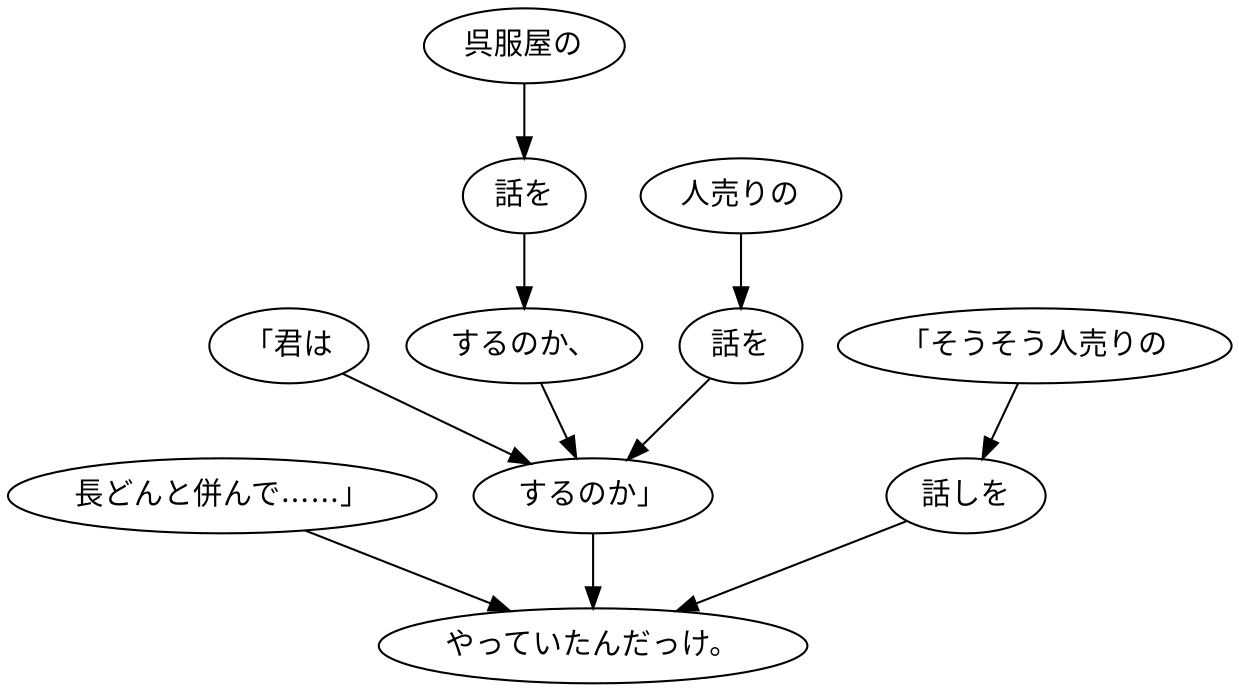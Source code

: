 digraph graph3697 {
	node0 [label="長どんと併んで……」"];
	node1 [label="「君は"];
	node2 [label="呉服屋の"];
	node3 [label="話を"];
	node4 [label="するのか、"];
	node5 [label="人売りの"];
	node6 [label="話を"];
	node7 [label="するのか」"];
	node8 [label="「そうそう人売りの"];
	node9 [label="話しを"];
	node10 [label="やっていたんだっけ。"];
	node0 -> node10;
	node1 -> node7;
	node2 -> node3;
	node3 -> node4;
	node4 -> node7;
	node5 -> node6;
	node6 -> node7;
	node7 -> node10;
	node8 -> node9;
	node9 -> node10;
}
